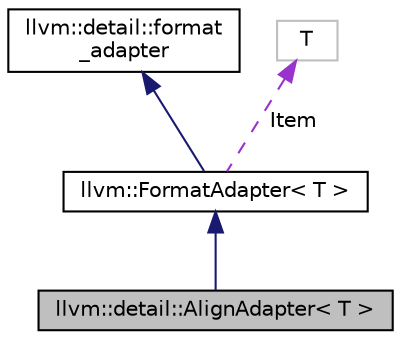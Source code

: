 digraph "llvm::detail::AlignAdapter&lt; T &gt;"
{
 // LATEX_PDF_SIZE
  bgcolor="transparent";
  edge [fontname="Helvetica",fontsize="10",labelfontname="Helvetica",labelfontsize="10"];
  node [fontname="Helvetica",fontsize="10",shape=record];
  Node1 [label="llvm::detail::AlignAdapter\< T \>",height=0.2,width=0.4,color="black", fillcolor="grey75", style="filled", fontcolor="black",tooltip=" "];
  Node2 -> Node1 [dir="back",color="midnightblue",fontsize="10",style="solid",fontname="Helvetica"];
  Node2 [label="llvm::FormatAdapter\< T \>",height=0.2,width=0.4,color="black",URL="$classllvm_1_1FormatAdapter.html",tooltip=" "];
  Node3 -> Node2 [dir="back",color="midnightblue",fontsize="10",style="solid",fontname="Helvetica"];
  Node3 [label="llvm::detail::format\l_adapter",height=0.2,width=0.4,color="black",URL="$classllvm_1_1detail_1_1format__adapter.html",tooltip=" "];
  Node4 -> Node2 [dir="back",color="darkorchid3",fontsize="10",style="dashed",label=" Item" ,fontname="Helvetica"];
  Node4 [label="T",height=0.2,width=0.4,color="grey75",tooltip=" "];
}
